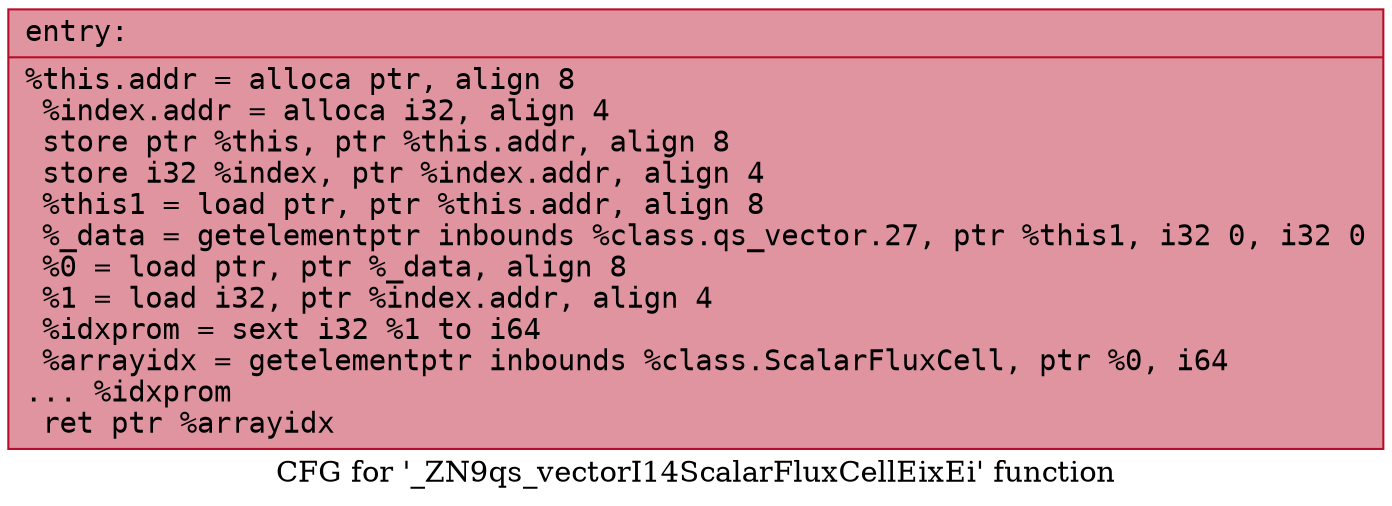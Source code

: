 digraph "CFG for '_ZN9qs_vectorI14ScalarFluxCellEixEi' function" {
	label="CFG for '_ZN9qs_vectorI14ScalarFluxCellEixEi' function";

	Node0x556c3c77c830 [shape=record,color="#b70d28ff", style=filled, fillcolor="#b70d2870" fontname="Courier",label="{entry:\l|  %this.addr = alloca ptr, align 8\l  %index.addr = alloca i32, align 4\l  store ptr %this, ptr %this.addr, align 8\l  store i32 %index, ptr %index.addr, align 4\l  %this1 = load ptr, ptr %this.addr, align 8\l  %_data = getelementptr inbounds %class.qs_vector.27, ptr %this1, i32 0, i32 0\l  %0 = load ptr, ptr %_data, align 8\l  %1 = load i32, ptr %index.addr, align 4\l  %idxprom = sext i32 %1 to i64\l  %arrayidx = getelementptr inbounds %class.ScalarFluxCell, ptr %0, i64\l... %idxprom\l  ret ptr %arrayidx\l}"];
}
